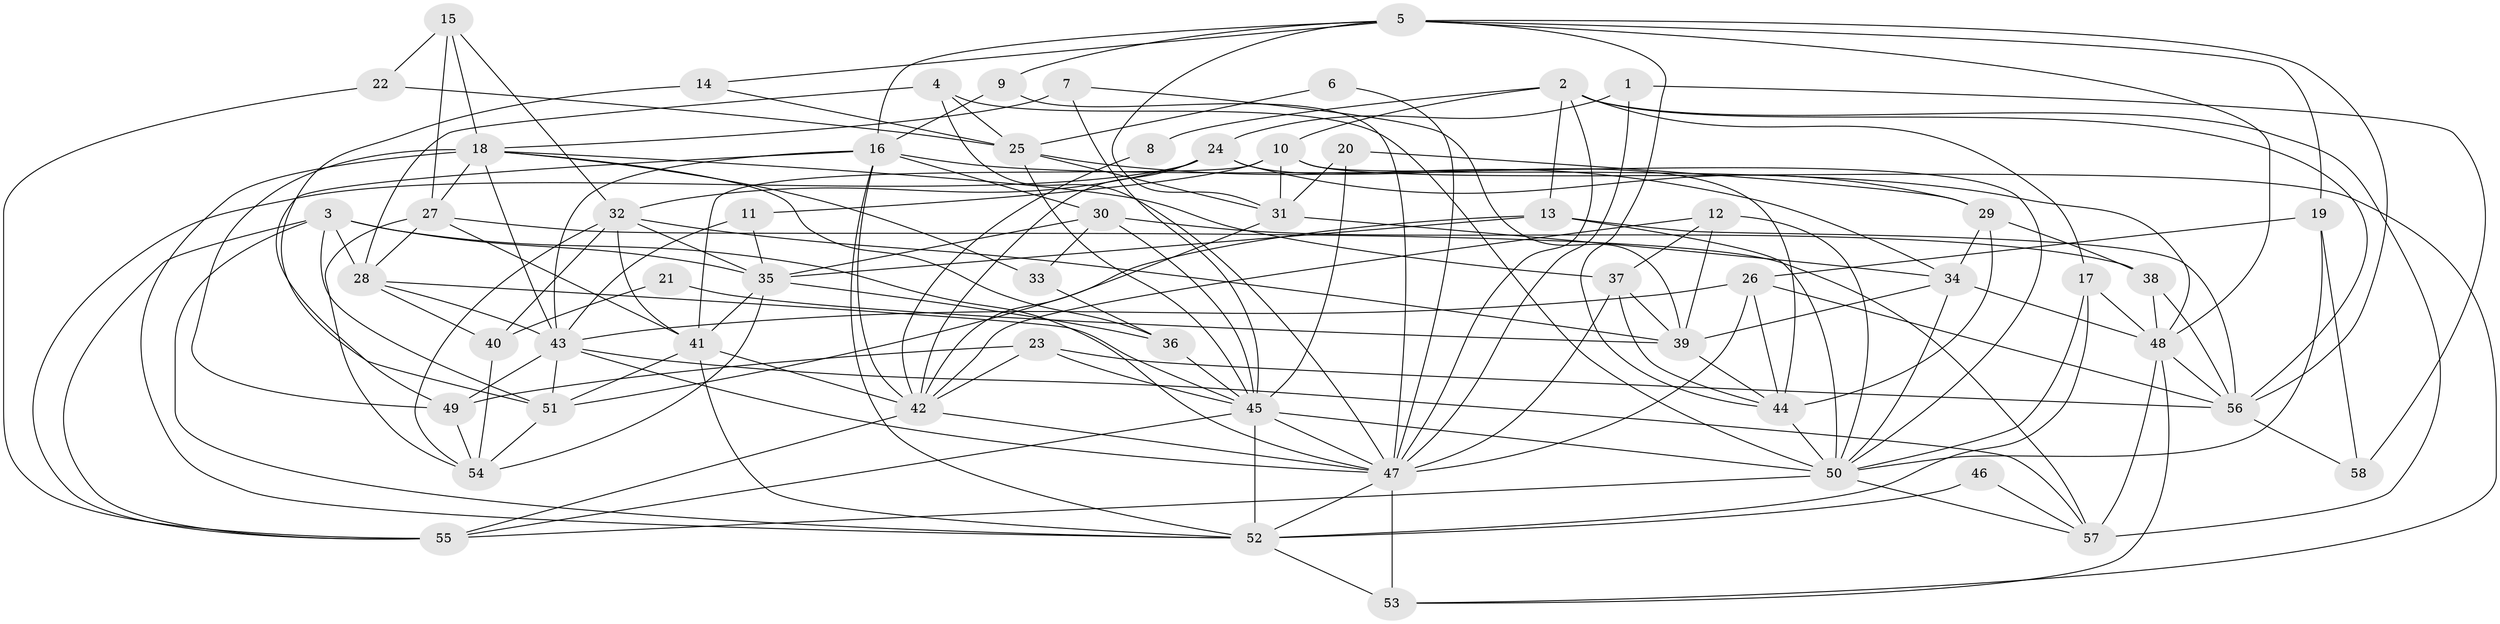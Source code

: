 // original degree distribution, {4: 0.3130434782608696, 3: 0.2782608695652174, 5: 0.21739130434782608, 6: 0.05217391304347826, 2: 0.09565217391304348, 8: 0.017391304347826087, 7: 0.02608695652173913}
// Generated by graph-tools (version 1.1) at 2025/26/03/09/25 03:26:21]
// undirected, 58 vertices, 162 edges
graph export_dot {
graph [start="1"]
  node [color=gray90,style=filled];
  1;
  2;
  3;
  4;
  5;
  6;
  7;
  8;
  9;
  10;
  11;
  12;
  13;
  14;
  15;
  16;
  17;
  18;
  19;
  20;
  21;
  22;
  23;
  24;
  25;
  26;
  27;
  28;
  29;
  30;
  31;
  32;
  33;
  34;
  35;
  36;
  37;
  38;
  39;
  40;
  41;
  42;
  43;
  44;
  45;
  46;
  47;
  48;
  49;
  50;
  51;
  52;
  53;
  54;
  55;
  56;
  57;
  58;
  1 -- 24 [weight=1.0];
  1 -- 47 [weight=1.0];
  1 -- 58 [weight=1.0];
  2 -- 8 [weight=1.0];
  2 -- 10 [weight=1.0];
  2 -- 13 [weight=1.0];
  2 -- 17 [weight=1.0];
  2 -- 47 [weight=1.0];
  2 -- 56 [weight=1.0];
  2 -- 57 [weight=1.0];
  3 -- 28 [weight=1.0];
  3 -- 35 [weight=1.0];
  3 -- 47 [weight=1.0];
  3 -- 51 [weight=1.0];
  3 -- 52 [weight=1.0];
  3 -- 55 [weight=1.0];
  4 -- 25 [weight=1.0];
  4 -- 28 [weight=1.0];
  4 -- 47 [weight=1.0];
  4 -- 50 [weight=1.0];
  5 -- 9 [weight=1.0];
  5 -- 14 [weight=1.0];
  5 -- 16 [weight=1.0];
  5 -- 19 [weight=1.0];
  5 -- 31 [weight=1.0];
  5 -- 44 [weight=1.0];
  5 -- 48 [weight=1.0];
  5 -- 56 [weight=1.0];
  6 -- 25 [weight=1.0];
  6 -- 47 [weight=1.0];
  7 -- 18 [weight=1.0];
  7 -- 39 [weight=1.0];
  7 -- 45 [weight=1.0];
  8 -- 42 [weight=1.0];
  9 -- 16 [weight=1.0];
  9 -- 47 [weight=1.0];
  10 -- 11 [weight=1.0];
  10 -- 31 [weight=1.0];
  10 -- 41 [weight=1.0];
  10 -- 50 [weight=1.0];
  10 -- 53 [weight=1.0];
  11 -- 35 [weight=1.0];
  11 -- 43 [weight=1.0];
  12 -- 37 [weight=1.0];
  12 -- 39 [weight=1.0];
  12 -- 42 [weight=1.0];
  12 -- 50 [weight=1.0];
  13 -- 35 [weight=1.0];
  13 -- 50 [weight=2.0];
  13 -- 51 [weight=1.0];
  13 -- 56 [weight=1.0];
  14 -- 25 [weight=1.0];
  14 -- 51 [weight=2.0];
  15 -- 18 [weight=1.0];
  15 -- 22 [weight=1.0];
  15 -- 27 [weight=1.0];
  15 -- 32 [weight=1.0];
  16 -- 30 [weight=1.0];
  16 -- 42 [weight=1.0];
  16 -- 43 [weight=1.0];
  16 -- 48 [weight=1.0];
  16 -- 49 [weight=1.0];
  16 -- 52 [weight=1.0];
  17 -- 48 [weight=1.0];
  17 -- 50 [weight=1.0];
  17 -- 52 [weight=1.0];
  18 -- 27 [weight=1.0];
  18 -- 33 [weight=1.0];
  18 -- 36 [weight=1.0];
  18 -- 37 [weight=1.0];
  18 -- 43 [weight=1.0];
  18 -- 49 [weight=2.0];
  18 -- 52 [weight=1.0];
  19 -- 26 [weight=1.0];
  19 -- 50 [weight=1.0];
  19 -- 58 [weight=1.0];
  20 -- 29 [weight=1.0];
  20 -- 31 [weight=1.0];
  20 -- 45 [weight=1.0];
  21 -- 39 [weight=1.0];
  21 -- 40 [weight=1.0];
  22 -- 25 [weight=1.0];
  22 -- 55 [weight=1.0];
  23 -- 42 [weight=1.0];
  23 -- 45 [weight=1.0];
  23 -- 49 [weight=1.0];
  23 -- 56 [weight=1.0];
  24 -- 29 [weight=1.0];
  24 -- 32 [weight=1.0];
  24 -- 42 [weight=1.0];
  24 -- 44 [weight=1.0];
  24 -- 55 [weight=1.0];
  25 -- 31 [weight=1.0];
  25 -- 34 [weight=1.0];
  25 -- 45 [weight=1.0];
  26 -- 43 [weight=1.0];
  26 -- 44 [weight=1.0];
  26 -- 47 [weight=1.0];
  26 -- 56 [weight=1.0];
  27 -- 28 [weight=1.0];
  27 -- 41 [weight=1.0];
  27 -- 54 [weight=1.0];
  27 -- 57 [weight=1.0];
  28 -- 40 [weight=1.0];
  28 -- 43 [weight=1.0];
  28 -- 45 [weight=1.0];
  29 -- 34 [weight=1.0];
  29 -- 38 [weight=1.0];
  29 -- 44 [weight=1.0];
  30 -- 33 [weight=1.0];
  30 -- 35 [weight=1.0];
  30 -- 38 [weight=1.0];
  30 -- 45 [weight=1.0];
  31 -- 34 [weight=1.0];
  31 -- 42 [weight=1.0];
  32 -- 35 [weight=1.0];
  32 -- 39 [weight=1.0];
  32 -- 40 [weight=1.0];
  32 -- 41 [weight=1.0];
  32 -- 54 [weight=1.0];
  33 -- 36 [weight=1.0];
  34 -- 39 [weight=1.0];
  34 -- 48 [weight=1.0];
  34 -- 50 [weight=1.0];
  35 -- 36 [weight=1.0];
  35 -- 41 [weight=1.0];
  35 -- 54 [weight=1.0];
  36 -- 45 [weight=1.0];
  37 -- 39 [weight=1.0];
  37 -- 44 [weight=1.0];
  37 -- 47 [weight=1.0];
  38 -- 48 [weight=2.0];
  38 -- 56 [weight=1.0];
  39 -- 44 [weight=1.0];
  40 -- 54 [weight=1.0];
  41 -- 42 [weight=1.0];
  41 -- 51 [weight=1.0];
  41 -- 52 [weight=1.0];
  42 -- 47 [weight=1.0];
  42 -- 55 [weight=1.0];
  43 -- 47 [weight=1.0];
  43 -- 49 [weight=2.0];
  43 -- 51 [weight=1.0];
  43 -- 57 [weight=1.0];
  44 -- 50 [weight=1.0];
  45 -- 47 [weight=1.0];
  45 -- 50 [weight=2.0];
  45 -- 52 [weight=1.0];
  45 -- 55 [weight=1.0];
  46 -- 52 [weight=1.0];
  46 -- 57 [weight=1.0];
  47 -- 52 [weight=1.0];
  47 -- 53 [weight=3.0];
  48 -- 53 [weight=1.0];
  48 -- 56 [weight=1.0];
  48 -- 57 [weight=1.0];
  49 -- 54 [weight=1.0];
  50 -- 55 [weight=1.0];
  50 -- 57 [weight=1.0];
  51 -- 54 [weight=1.0];
  52 -- 53 [weight=1.0];
  56 -- 58 [weight=1.0];
}
